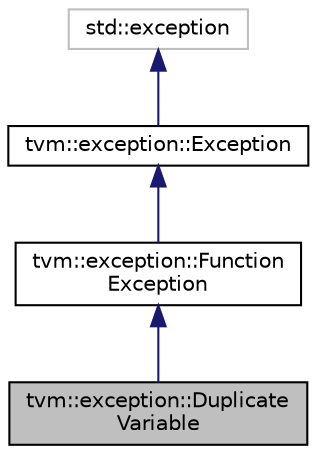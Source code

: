 digraph "tvm::exception::DuplicateVariable"
{
  edge [fontname="Helvetica",fontsize="10",labelfontname="Helvetica",labelfontsize="10"];
  node [fontname="Helvetica",fontsize="10",shape=record];
  Node4 [label="tvm::exception::Duplicate\lVariable",height=0.2,width=0.4,color="black", fillcolor="grey75", style="filled", fontcolor="black"];
  Node5 -> Node4 [dir="back",color="midnightblue",fontsize="10",style="solid",fontname="Helvetica"];
  Node5 [label="tvm::exception::Function\lException",height=0.2,width=0.4,color="black", fillcolor="white", style="filled",URL="$classtvm_1_1exception_1_1FunctionException.html"];
  Node6 -> Node5 [dir="back",color="midnightblue",fontsize="10",style="solid",fontname="Helvetica"];
  Node6 [label="tvm::exception::Exception",height=0.2,width=0.4,color="black", fillcolor="white", style="filled",URL="$classtvm_1_1exception_1_1Exception.html"];
  Node7 -> Node6 [dir="back",color="midnightblue",fontsize="10",style="solid",fontname="Helvetica"];
  Node7 [label="std::exception",height=0.2,width=0.4,color="grey75", fillcolor="white", style="filled"];
}
